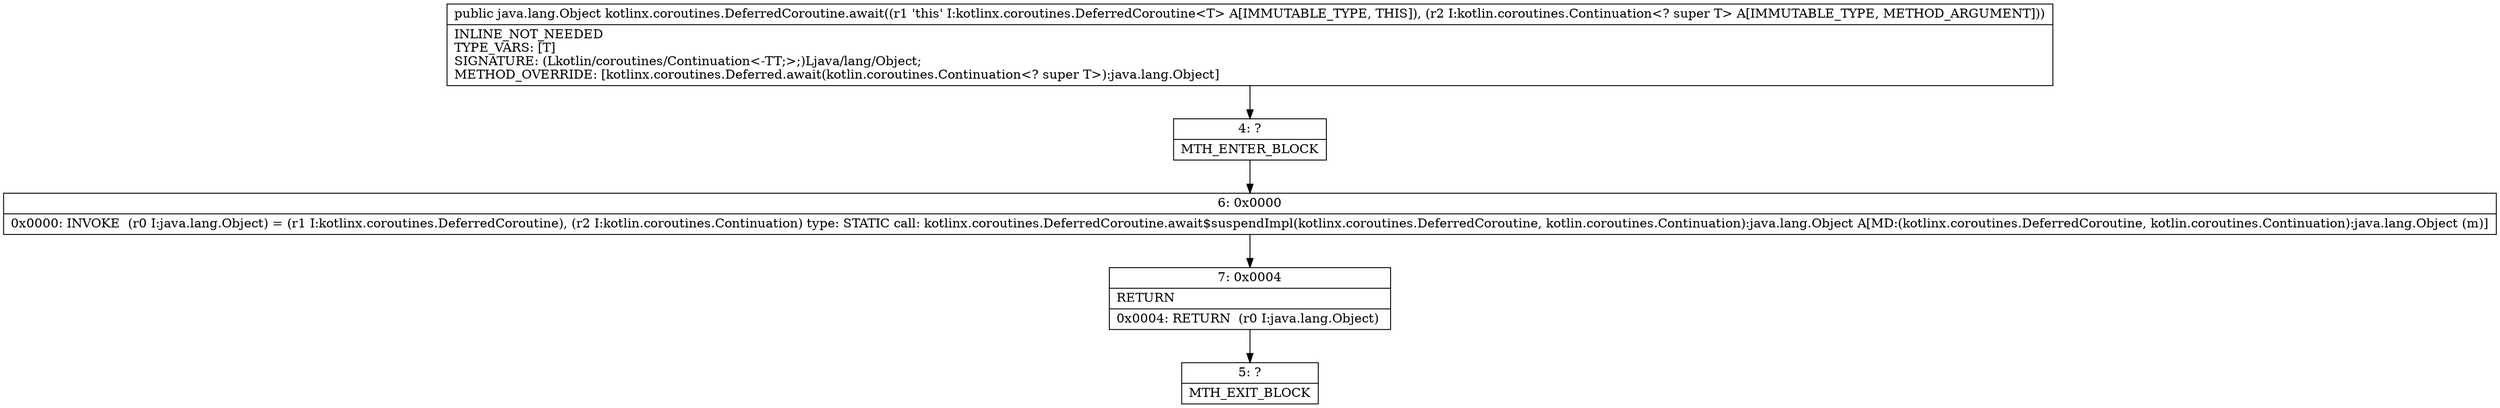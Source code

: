 digraph "CFG forkotlinx.coroutines.DeferredCoroutine.await(Lkotlin\/coroutines\/Continuation;)Ljava\/lang\/Object;" {
Node_4 [shape=record,label="{4\:\ ?|MTH_ENTER_BLOCK\l}"];
Node_6 [shape=record,label="{6\:\ 0x0000|0x0000: INVOKE  (r0 I:java.lang.Object) = (r1 I:kotlinx.coroutines.DeferredCoroutine), (r2 I:kotlin.coroutines.Continuation) type: STATIC call: kotlinx.coroutines.DeferredCoroutine.await$suspendImpl(kotlinx.coroutines.DeferredCoroutine, kotlin.coroutines.Continuation):java.lang.Object A[MD:(kotlinx.coroutines.DeferredCoroutine, kotlin.coroutines.Continuation):java.lang.Object (m)]\l}"];
Node_7 [shape=record,label="{7\:\ 0x0004|RETURN\l|0x0004: RETURN  (r0 I:java.lang.Object) \l}"];
Node_5 [shape=record,label="{5\:\ ?|MTH_EXIT_BLOCK\l}"];
MethodNode[shape=record,label="{public java.lang.Object kotlinx.coroutines.DeferredCoroutine.await((r1 'this' I:kotlinx.coroutines.DeferredCoroutine\<T\> A[IMMUTABLE_TYPE, THIS]), (r2 I:kotlin.coroutines.Continuation\<? super T\> A[IMMUTABLE_TYPE, METHOD_ARGUMENT]))  | INLINE_NOT_NEEDED\lTYPE_VARS: [T]\lSIGNATURE: (Lkotlin\/coroutines\/Continuation\<\-TT;\>;)Ljava\/lang\/Object;\lMETHOD_OVERRIDE: [kotlinx.coroutines.Deferred.await(kotlin.coroutines.Continuation\<? super T\>):java.lang.Object]\l}"];
MethodNode -> Node_4;Node_4 -> Node_6;
Node_6 -> Node_7;
Node_7 -> Node_5;
}

